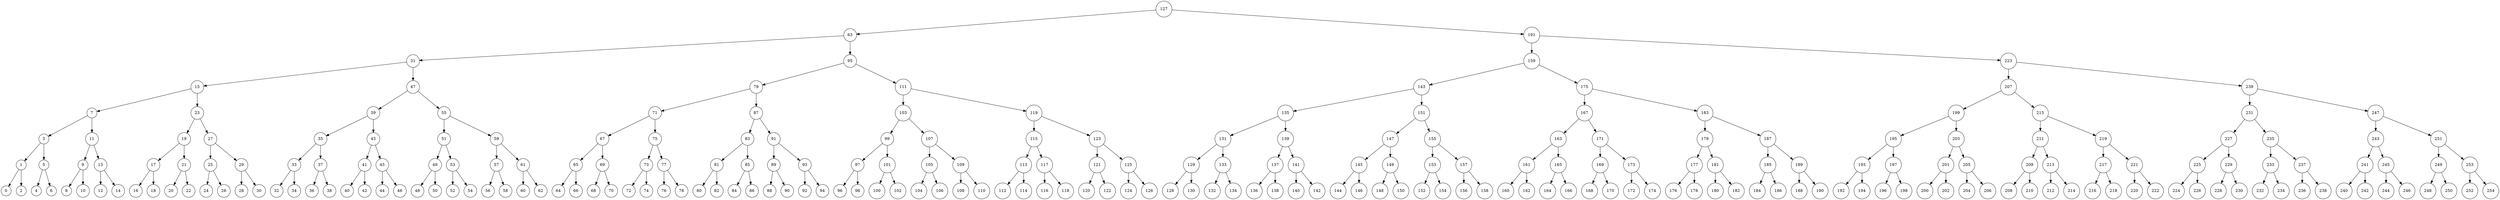 digraph G {
	127->63;
	127->191;
	63->31;
	63->95;
	31->15;
	31->47;
	15->7;
	15->23;
	7->3;
	7->11;
	3->1;
	3->5;
	1->0;
	1->2;
	5->4;
	5->6;
	11->9;
	11->13;
	9->8;
	9->10;
	13->12;
	13->14;
	23->19;
	23->27;
	19->17;
	19->21;
	17->16;
	17->18;
	21->20;
	21->22;
	27->25;
	27->29;
	25->24;
	25->26;
	29->28;
	29->30;
	47->39;
	47->55;
	39->35;
	39->43;
	35->33;
	35->37;
	33->32;
	33->34;
	37->36;
	37->38;
	43->41;
	43->45;
	41->40;
	41->42;
	45->44;
	45->46;
	55->51;
	55->59;
	51->49;
	51->53;
	49->48;
	49->50;
	53->52;
	53->54;
	59->57;
	59->61;
	57->56;
	57->58;
	61->60;
	61->62;
	95->79;
	95->111;
	79->71;
	79->87;
	71->67;
	71->75;
	67->65;
	67->69;
	65->64;
	65->66;
	69->68;
	69->70;
	75->73;
	75->77;
	73->72;
	73->74;
	77->76;
	77->78;
	87->83;
	87->91;
	83->81;
	83->85;
	81->80;
	81->82;
	85->84;
	85->86;
	91->89;
	91->93;
	89->88;
	89->90;
	93->92;
	93->94;
	111->103;
	111->119;
	103->99;
	103->107;
	99->97;
	99->101;
	97->96;
	97->98;
	101->100;
	101->102;
	107->105;
	107->109;
	105->104;
	105->106;
	109->108;
	109->110;
	119->115;
	119->123;
	115->113;
	115->117;
	113->112;
	113->114;
	117->116;
	117->118;
	123->121;
	123->125;
	121->120;
	121->122;
	125->124;
	125->126;
	191->159;
	191->223;
	159->143;
	159->175;
	143->135;
	143->151;
	135->131;
	135->139;
	131->129;
	131->133;
	129->128;
	129->130;
	133->132;
	133->134;
	139->137;
	139->141;
	137->136;
	137->138;
	141->140;
	141->142;
	151->147;
	151->155;
	147->145;
	147->149;
	145->144;
	145->146;
	149->148;
	149->150;
	155->153;
	155->157;
	153->152;
	153->154;
	157->156;
	157->158;
	175->167;
	175->183;
	167->163;
	167->171;
	163->161;
	163->165;
	161->160;
	161->162;
	165->164;
	165->166;
	171->169;
	171->173;
	169->168;
	169->170;
	173->172;
	173->174;
	183->179;
	183->187;
	179->177;
	179->181;
	177->176;
	177->178;
	181->180;
	181->182;
	187->185;
	187->189;
	185->184;
	185->186;
	189->188;
	189->190;
	223->207;
	223->239;
	207->199;
	207->215;
	199->195;
	199->203;
	195->193;
	195->197;
	193->192;
	193->194;
	197->196;
	197->198;
	203->201;
	203->205;
	201->200;
	201->202;
	205->204;
	205->206;
	215->211;
	215->219;
	211->209;
	211->213;
	209->208;
	209->210;
	213->212;
	213->214;
	219->217;
	219->221;
	217->216;
	217->218;
	221->220;
	221->222;
	239->231;
	239->247;
	231->227;
	231->235;
	227->225;
	227->229;
	225->224;
	225->226;
	229->228;
	229->230;
	235->233;
	235->237;
	233->232;
	233->234;
	237->236;
	237->238;
	247->243;
	247->251;
	243->241;
	243->245;
	241->240;
	241->242;
	245->244;
	245->246;
	251->249;
	251->253;
	249->248;
	249->250;
	253->252;
	253->254;
	0 [ shape=circle ];
	1 [ shape=circle ];
	10 [ shape=circle ];
	100 [ shape=circle ];
	101 [ shape=circle ];
	102 [ shape=circle ];
	103 [ shape=circle ];
	104 [ shape=circle ];
	105 [ shape=circle ];
	106 [ shape=circle ];
	107 [ shape=circle ];
	108 [ shape=circle ];
	109 [ shape=circle ];
	11 [ shape=circle ];
	110 [ shape=circle ];
	111 [ shape=circle ];
	112 [ shape=circle ];
	113 [ shape=circle ];
	114 [ shape=circle ];
	115 [ shape=circle ];
	116 [ shape=circle ];
	117 [ shape=circle ];
	118 [ shape=circle ];
	119 [ shape=circle ];
	12 [ shape=circle ];
	120 [ shape=circle ];
	121 [ shape=circle ];
	122 [ shape=circle ];
	123 [ shape=circle ];
	124 [ shape=circle ];
	125 [ shape=circle ];
	126 [ shape=circle ];
	127 [ shape=circle ];
	128 [ shape=circle ];
	129 [ shape=circle ];
	13 [ shape=circle ];
	130 [ shape=circle ];
	131 [ shape=circle ];
	132 [ shape=circle ];
	133 [ shape=circle ];
	134 [ shape=circle ];
	135 [ shape=circle ];
	136 [ shape=circle ];
	137 [ shape=circle ];
	138 [ shape=circle ];
	139 [ shape=circle ];
	14 [ shape=circle ];
	140 [ shape=circle ];
	141 [ shape=circle ];
	142 [ shape=circle ];
	143 [ shape=circle ];
	144 [ shape=circle ];
	145 [ shape=circle ];
	146 [ shape=circle ];
	147 [ shape=circle ];
	148 [ shape=circle ];
	149 [ shape=circle ];
	15 [ shape=circle ];
	150 [ shape=circle ];
	151 [ shape=circle ];
	152 [ shape=circle ];
	153 [ shape=circle ];
	154 [ shape=circle ];
	155 [ shape=circle ];
	156 [ shape=circle ];
	157 [ shape=circle ];
	158 [ shape=circle ];
	159 [ shape=circle ];
	16 [ shape=circle ];
	160 [ shape=circle ];
	161 [ shape=circle ];
	162 [ shape=circle ];
	163 [ shape=circle ];
	164 [ shape=circle ];
	165 [ shape=circle ];
	166 [ shape=circle ];
	167 [ shape=circle ];
	168 [ shape=circle ];
	169 [ shape=circle ];
	17 [ shape=circle ];
	170 [ shape=circle ];
	171 [ shape=circle ];
	172 [ shape=circle ];
	173 [ shape=circle ];
	174 [ shape=circle ];
	175 [ shape=circle ];
	176 [ shape=circle ];
	177 [ shape=circle ];
	178 [ shape=circle ];
	179 [ shape=circle ];
	18 [ shape=circle ];
	180 [ shape=circle ];
	181 [ shape=circle ];
	182 [ shape=circle ];
	183 [ shape=circle ];
	184 [ shape=circle ];
	185 [ shape=circle ];
	186 [ shape=circle ];
	187 [ shape=circle ];
	188 [ shape=circle ];
	189 [ shape=circle ];
	19 [ shape=circle ];
	190 [ shape=circle ];
	191 [ shape=circle ];
	192 [ shape=circle ];
	193 [ shape=circle ];
	194 [ shape=circle ];
	195 [ shape=circle ];
	196 [ shape=circle ];
	197 [ shape=circle ];
	198 [ shape=circle ];
	199 [ shape=circle ];
	2 [ shape=circle ];
	20 [ shape=circle ];
	200 [ shape=circle ];
	201 [ shape=circle ];
	202 [ shape=circle ];
	203 [ shape=circle ];
	204 [ shape=circle ];
	205 [ shape=circle ];
	206 [ shape=circle ];
	207 [ shape=circle ];
	208 [ shape=circle ];
	209 [ shape=circle ];
	21 [ shape=circle ];
	210 [ shape=circle ];
	211 [ shape=circle ];
	212 [ shape=circle ];
	213 [ shape=circle ];
	214 [ shape=circle ];
	215 [ shape=circle ];
	216 [ shape=circle ];
	217 [ shape=circle ];
	218 [ shape=circle ];
	219 [ shape=circle ];
	22 [ shape=circle ];
	220 [ shape=circle ];
	221 [ shape=circle ];
	222 [ shape=circle ];
	223 [ shape=circle ];
	224 [ shape=circle ];
	225 [ shape=circle ];
	226 [ shape=circle ];
	227 [ shape=circle ];
	228 [ shape=circle ];
	229 [ shape=circle ];
	23 [ shape=circle ];
	230 [ shape=circle ];
	231 [ shape=circle ];
	232 [ shape=circle ];
	233 [ shape=circle ];
	234 [ shape=circle ];
	235 [ shape=circle ];
	236 [ shape=circle ];
	237 [ shape=circle ];
	238 [ shape=circle ];
	239 [ shape=circle ];
	24 [ shape=circle ];
	240 [ shape=circle ];
	241 [ shape=circle ];
	242 [ shape=circle ];
	243 [ shape=circle ];
	244 [ shape=circle ];
	245 [ shape=circle ];
	246 [ shape=circle ];
	247 [ shape=circle ];
	248 [ shape=circle ];
	249 [ shape=circle ];
	25 [ shape=circle ];
	250 [ shape=circle ];
	251 [ shape=circle ];
	252 [ shape=circle ];
	253 [ shape=circle ];
	254 [ shape=circle ];
	26 [ shape=circle ];
	27 [ shape=circle ];
	28 [ shape=circle ];
	29 [ shape=circle ];
	3 [ shape=circle ];
	30 [ shape=circle ];
	31 [ shape=circle ];
	32 [ shape=circle ];
	33 [ shape=circle ];
	34 [ shape=circle ];
	35 [ shape=circle ];
	36 [ shape=circle ];
	37 [ shape=circle ];
	38 [ shape=circle ];
	39 [ shape=circle ];
	4 [ shape=circle ];
	40 [ shape=circle ];
	41 [ shape=circle ];
	42 [ shape=circle ];
	43 [ shape=circle ];
	44 [ shape=circle ];
	45 [ shape=circle ];
	46 [ shape=circle ];
	47 [ shape=circle ];
	48 [ shape=circle ];
	49 [ shape=circle ];
	5 [ shape=circle ];
	50 [ shape=circle ];
	51 [ shape=circle ];
	52 [ shape=circle ];
	53 [ shape=circle ];
	54 [ shape=circle ];
	55 [ shape=circle ];
	56 [ shape=circle ];
	57 [ shape=circle ];
	58 [ shape=circle ];
	59 [ shape=circle ];
	6 [ shape=circle ];
	60 [ shape=circle ];
	61 [ shape=circle ];
	62 [ shape=circle ];
	63 [ shape=circle ];
	64 [ shape=circle ];
	65 [ shape=circle ];
	66 [ shape=circle ];
	67 [ shape=circle ];
	68 [ shape=circle ];
	69 [ shape=circle ];
	7 [ shape=circle ];
	70 [ shape=circle ];
	71 [ shape=circle ];
	72 [ shape=circle ];
	73 [ shape=circle ];
	74 [ shape=circle ];
	75 [ shape=circle ];
	76 [ shape=circle ];
	77 [ shape=circle ];
	78 [ shape=circle ];
	79 [ shape=circle ];
	8 [ shape=circle ];
	80 [ shape=circle ];
	81 [ shape=circle ];
	82 [ shape=circle ];
	83 [ shape=circle ];
	84 [ shape=circle ];
	85 [ shape=circle ];
	86 [ shape=circle ];
	87 [ shape=circle ];
	88 [ shape=circle ];
	89 [ shape=circle ];
	9 [ shape=circle ];
	90 [ shape=circle ];
	91 [ shape=circle ];
	92 [ shape=circle ];
	93 [ shape=circle ];
	94 [ shape=circle ];
	95 [ shape=circle ];
	96 [ shape=circle ];
	97 [ shape=circle ];
	98 [ shape=circle ];
	99 [ shape=circle ];

}
